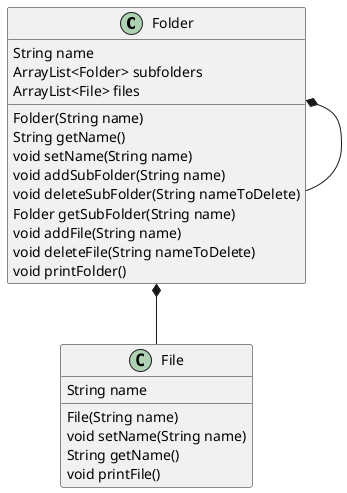 @startuml

class Folder {
    String name
    ArrayList<Folder> subfolders
    ArrayList<File> files

    Folder(String name)
    String getName()
    void setName(String name)
    void addSubFolder(String name)
    void deleteSubFolder(String nameToDelete)
    Folder getSubFolder(String name)
    void addFile(String name)
    void deleteFile(String nameToDelete)
    void printFolder()
}
class File {
    String name

    File(String name)
    void setName(String name)
    String getName()
    void printFile()
}

Folder *-- Folder
Folder *-- File

@enduml